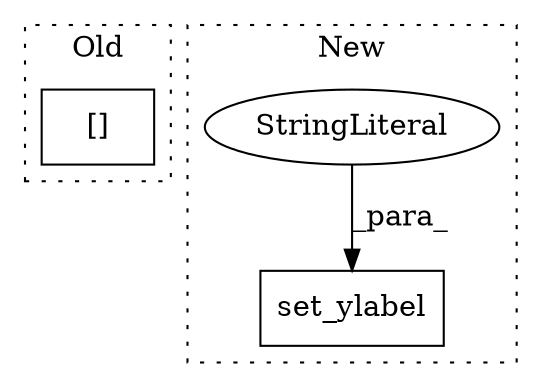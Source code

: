digraph G {
subgraph cluster0 {
1 [label="[]" a="2" s="917,933" l="9,1" shape="box"];
label = "Old";
style="dotted";
}
subgraph cluster1 {
2 [label="set_ylabel" a="32" s="2630,2663" l="11,1" shape="box"];
3 [label="StringLiteral" a="45" s="2641" l="22" shape="ellipse"];
label = "New";
style="dotted";
}
3 -> 2 [label="_para_"];
}